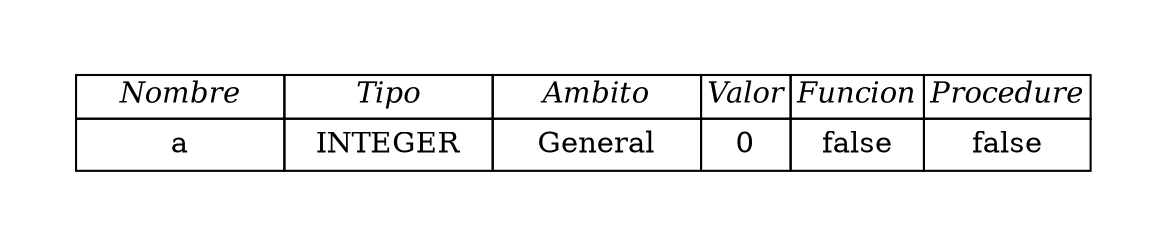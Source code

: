 digraph G{
graph [pad="0.5", nodesep="0.5", ranksep="2"]
node[shape = plain]
rankdir = LR;
Baz [label=<
<table border="0" cellborder="1" cellspacing="0"><tr>
<td width='100'><i>Nombre</i></td>
<td width='100'><i>Tipo</i></td>
<td width='100'><i>Ambito</i></td>
<td><i width='100'>Valor</i></td>
<td><i width='100'>Funcion</i></td>
<td><i width='100'>Procedure</i></td> </tr>
<tr>
<td height='25'>a</td>
<td height='25'>INTEGER</td>
<td height='25'>General</td>
<td height='25'>0</td>
<td height='25'>false</td>
<td height='25'>false</td>
</tr>
</table>>];}